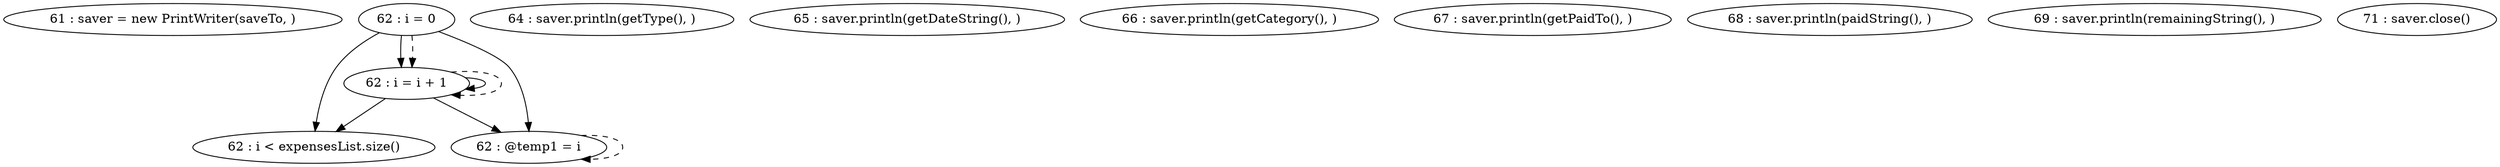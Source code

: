 digraph G {
"61 : saver = new PrintWriter(saveTo, )"
"62 : i = 0"
"62 : i = 0" -> "62 : i < expensesList.size()"
"62 : i = 0" -> "62 : i = i + 1"
"62 : i = 0" -> "62 : @temp1 = i"
"62 : i = 0" -> "62 : i = i + 1" [style=dashed]
"62 : i < expensesList.size()"
"64 : saver.println(getType(), )"
"65 : saver.println(getDateString(), )"
"66 : saver.println(getCategory(), )"
"67 : saver.println(getPaidTo(), )"
"68 : saver.println(paidString(), )"
"69 : saver.println(remainingString(), )"
"62 : @temp1 = i"
"62 : @temp1 = i" -> "62 : @temp1 = i" [style=dashed]
"62 : i = i + 1"
"62 : i = i + 1" -> "62 : i < expensesList.size()"
"62 : i = i + 1" -> "62 : i = i + 1"
"62 : i = i + 1" -> "62 : @temp1 = i"
"62 : i = i + 1" -> "62 : i = i + 1" [style=dashed]
"71 : saver.close()"
}